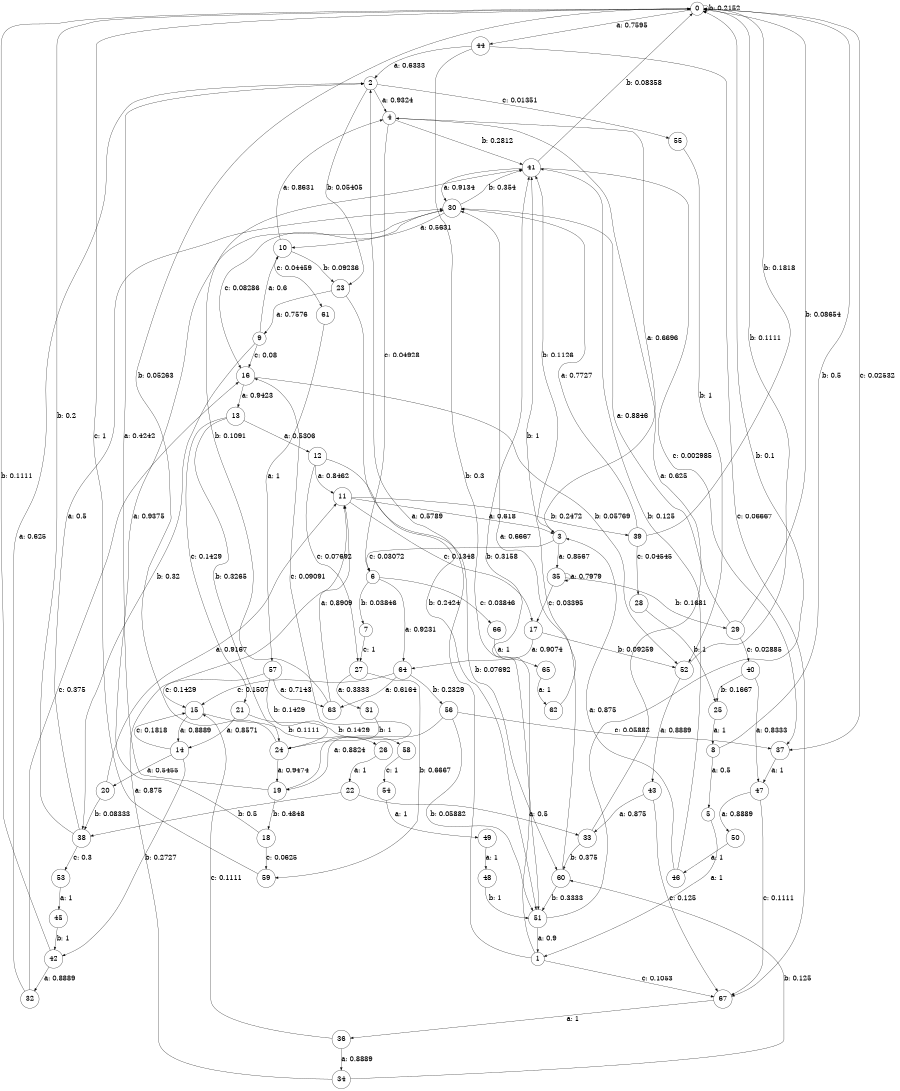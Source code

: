 digraph "d7-500nw-t0-cen-SML" {
size = "6,8.5";
ratio = "fill";
node [shape = circle];
node [fontsize = 24];
edge [fontsize = 24];
0 -> 44 [label = "a: 0.7595   "];
0 -> 0 [label = "b: 0.2152   "];
0 -> 37 [label = "c: 0.02532  "];
1 -> 2 [label = "a: 0.5789   "];
1 -> 41 [label = "b: 0.3158   "];
1 -> 67 [label = "c: 0.1053   "];
2 -> 4 [label = "a: 0.9324   "];
2 -> 23 [label = "b: 0.05405  "];
2 -> 55 [label = "c: 0.01351  "];
3 -> 35 [label = "a: 0.8567   "];
3 -> 41 [label = "b: 0.1126   "];
3 -> 6 [label = "c: 0.03072  "];
4 -> 3 [label = "a: 0.6696   "];
4 -> 41 [label = "b: 0.2812   "];
4 -> 6 [label = "c: 0.04928  "];
5 -> 1 [label = "a: 1        "];
6 -> 64 [label = "a: 0.9231   "];
6 -> 7 [label = "b: 0.03846  "];
6 -> 66 [label = "c: 0.03846  "];
7 -> 27 [label = "c: 1        "];
8 -> 5 [label = "a: 0.5      "];
8 -> 0 [label = "b: 0.5      "];
9 -> 10 [label = "a: 0.6      "];
9 -> 38 [label = "b: 0.32     "];
9 -> 16 [label = "c: 0.08     "];
10 -> 4 [label = "a: 0.8631   "];
10 -> 23 [label = "b: 0.09236  "];
10 -> 61 [label = "c: 0.04459  "];
11 -> 3 [label = "a: 0.618    "];
11 -> 39 [label = "b: 0.2472   "];
11 -> 17 [label = "c: 0.1348   "];
12 -> 11 [label = "a: 0.8462   "];
12 -> 60 [label = "b: 0.07692  "];
12 -> 27 [label = "c: 0.07692  "];
13 -> 12 [label = "a: 0.5306   "];
13 -> 24 [label = "b: 0.3265   "];
13 -> 21 [label = "c: 0.1429   "];
14 -> 20 [label = "a: 0.5455   "];
14 -> 42 [label = "b: 0.2727   "];
14 -> 15 [label = "c: 0.1818   "];
15 -> 14 [label = "a: 0.8889   "];
15 -> 26 [label = "b: 0.1111   "];
16 -> 13 [label = "a: 0.9423   "];
16 -> 52 [label = "b: 0.05769  "];
17 -> 64 [label = "a: 0.9074   "];
17 -> 52 [label = "b: 0.09259  "];
18 -> 30 [label = "a: 0.9375   "];
18 -> 59 [label = "c: 0.0625   "];
19 -> 2 [label = "a: 0.4242   "];
19 -> 18 [label = "b: 0.4848   "];
19 -> 16 [label = "c: 0.09091  "];
20 -> 11 [label = "a: 0.9167   "];
20 -> 38 [label = "b: 0.08333  "];
21 -> 14 [label = "a: 0.8571   "];
21 -> 58 [label = "b: 0.1429   "];
22 -> 33 [label = "a: 0.5      "];
22 -> 38 [label = "b: 0.5      "];
23 -> 9 [label = "a: 0.7576   "];
23 -> 51 [label = "b: 0.2424   "];
24 -> 19 [label = "a: 0.9474   "];
24 -> 0 [label = "b: 0.05263  "];
25 -> 8 [label = "a: 1        "];
26 -> 22 [label = "a: 1        "];
27 -> 31 [label = "a: 0.3333   "];
27 -> 59 [label = "b: 0.6667   "];
28 -> 25 [label = "b: 1        "];
29 -> 30 [label = "a: 0.8846   "];
29 -> 0 [label = "b: 0.08654  "];
29 -> 40 [label = "c: 0.02885  "];
30 -> 10 [label = "a: 0.5631   "];
30 -> 41 [label = "b: 0.354    "];
30 -> 16 [label = "c: 0.08286  "];
31 -> 24 [label = "b: 1        "];
32 -> 2 [label = "a: 0.625    "];
32 -> 16 [label = "c: 0.375    "];
33 -> 4 [label = "a: 0.625    "];
33 -> 60 [label = "b: 0.375    "];
34 -> 11 [label = "a: 0.875    "];
34 -> 60 [label = "b: 0.125    "];
35 -> 35 [label = "a: 0.7979   "];
35 -> 29 [label = "b: 0.1681   "];
35 -> 17 [label = "c: 0.03395  "];
36 -> 34 [label = "a: 0.8889   "];
36 -> 15 [label = "c: 0.1111   "];
37 -> 47 [label = "a: 1        "];
38 -> 30 [label = "a: 0.5      "];
38 -> 0 [label = "b: 0.2      "];
38 -> 53 [label = "c: 0.3      "];
39 -> 30 [label = "a: 0.7727   "];
39 -> 0 [label = "b: 0.1818   "];
39 -> 28 [label = "c: 0.04545  "];
40 -> 47 [label = "a: 0.8333   "];
40 -> 25 [label = "b: 0.1667   "];
41 -> 30 [label = "a: 0.9134   "];
41 -> 0 [label = "b: 0.08358  "];
41 -> 37 [label = "c: 0.002985  "];
42 -> 32 [label = "a: 0.8889   "];
42 -> 0 [label = "b: 0.1111   "];
43 -> 33 [label = "a: 0.875    "];
43 -> 67 [label = "c: 0.125    "];
44 -> 2 [label = "a: 0.6333   "];
44 -> 51 [label = "b: 0.3      "];
44 -> 67 [label = "c: 0.06667  "];
45 -> 42 [label = "b: 1        "];
46 -> 3 [label = "a: 0.875    "];
46 -> 41 [label = "b: 0.125    "];
47 -> 50 [label = "a: 0.8889   "];
47 -> 67 [label = "c: 0.1111   "];
48 -> 51 [label = "b: 1        "];
49 -> 48 [label = "a: 1        "];
50 -> 46 [label = "a: 1        "];
51 -> 1 [label = "a: 0.9      "];
51 -> 0 [label = "b: 0.1      "];
52 -> 43 [label = "a: 0.8889   "];
52 -> 0 [label = "b: 0.1111   "];
53 -> 45 [label = "a: 1        "];
54 -> 49 [label = "a: 1        "];
55 -> 52 [label = "b: 1        "];
56 -> 19 [label = "a: 0.8824   "];
56 -> 51 [label = "b: 0.05882  "];
56 -> 37 [label = "c: 0.05882  "];
57 -> 63 [label = "a: 0.7143   "];
57 -> 24 [label = "b: 0.1429   "];
57 -> 15 [label = "c: 0.1429   "];
58 -> 54 [label = "c: 1        "];
59 -> 0 [label = "c: 1        "];
60 -> 30 [label = "a: 0.6667   "];
60 -> 51 [label = "b: 0.3333   "];
61 -> 57 [label = "a: 1        "];
62 -> 41 [label = "b: 1        "];
63 -> 11 [label = "a: 0.8909   "];
63 -> 41 [label = "b: 0.1091   "];
64 -> 63 [label = "a: 0.6164   "];
64 -> 56 [label = "b: 0.2329   "];
64 -> 15 [label = "c: 0.1507   "];
65 -> 62 [label = "a: 1        "];
66 -> 65 [label = "a: 1        "];
67 -> 36 [label = "a: 1        "];
}